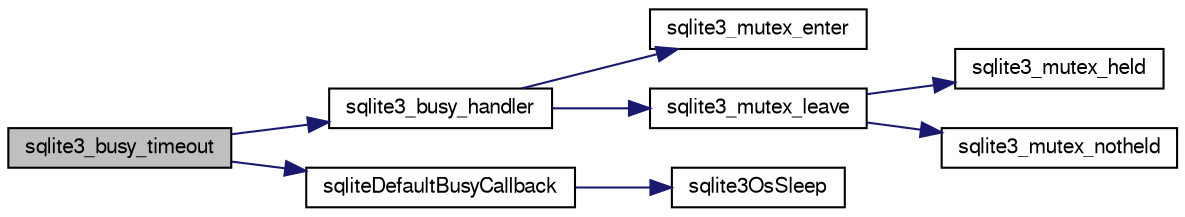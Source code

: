 digraph "sqlite3_busy_timeout"
{
  edge [fontname="FreeSans",fontsize="10",labelfontname="FreeSans",labelfontsize="10"];
  node [fontname="FreeSans",fontsize="10",shape=record];
  rankdir="LR";
  Node13789 [label="sqlite3_busy_timeout",height=0.2,width=0.4,color="black", fillcolor="grey75", style="filled", fontcolor="black"];
  Node13789 -> Node13790 [color="midnightblue",fontsize="10",style="solid",fontname="FreeSans"];
  Node13790 [label="sqlite3_busy_handler",height=0.2,width=0.4,color="black", fillcolor="white", style="filled",URL="$sqlite3_8c.html#ae27e4c488c7a19f5aed1691eb49b5b00"];
  Node13790 -> Node13791 [color="midnightblue",fontsize="10",style="solid",fontname="FreeSans"];
  Node13791 [label="sqlite3_mutex_enter",height=0.2,width=0.4,color="black", fillcolor="white", style="filled",URL="$sqlite3_8c.html#a1c12cde690bd89f104de5cbad12a6bf5"];
  Node13790 -> Node13792 [color="midnightblue",fontsize="10",style="solid",fontname="FreeSans"];
  Node13792 [label="sqlite3_mutex_leave",height=0.2,width=0.4,color="black", fillcolor="white", style="filled",URL="$sqlite3_8c.html#a5838d235601dbd3c1fa993555c6bcc93"];
  Node13792 -> Node13793 [color="midnightblue",fontsize="10",style="solid",fontname="FreeSans"];
  Node13793 [label="sqlite3_mutex_held",height=0.2,width=0.4,color="black", fillcolor="white", style="filled",URL="$sqlite3_8c.html#acf77da68932b6bc163c5e68547ecc3e7"];
  Node13792 -> Node13794 [color="midnightblue",fontsize="10",style="solid",fontname="FreeSans"];
  Node13794 [label="sqlite3_mutex_notheld",height=0.2,width=0.4,color="black", fillcolor="white", style="filled",URL="$sqlite3_8c.html#a83967c837c1c000d3b5adcfaa688f5dc"];
  Node13789 -> Node13795 [color="midnightblue",fontsize="10",style="solid",fontname="FreeSans"];
  Node13795 [label="sqliteDefaultBusyCallback",height=0.2,width=0.4,color="black", fillcolor="white", style="filled",URL="$sqlite3_8c.html#ae3cee846ec02a003eb8299ad1a1cdbf1"];
  Node13795 -> Node13796 [color="midnightblue",fontsize="10",style="solid",fontname="FreeSans"];
  Node13796 [label="sqlite3OsSleep",height=0.2,width=0.4,color="black", fillcolor="white", style="filled",URL="$sqlite3_8c.html#a216e62c25d04d125926034ac185cc9f4"];
}
